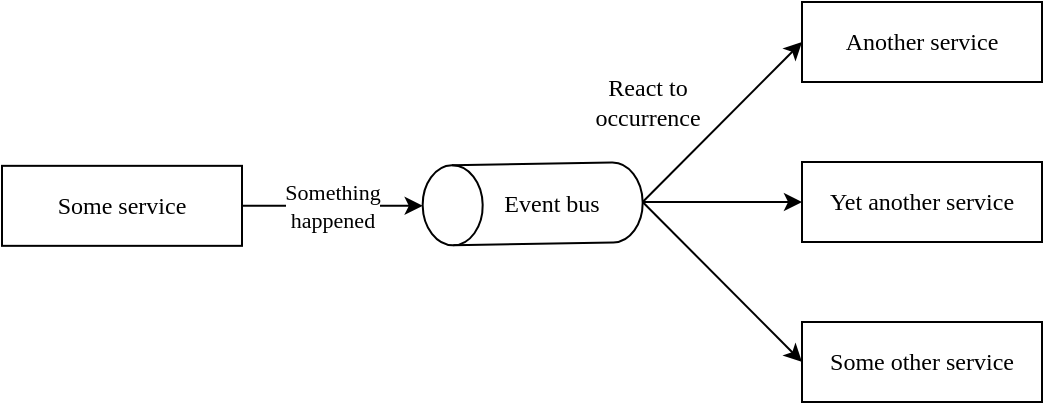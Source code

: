 <mxfile version="14.5.1" type="device"><diagram id="cw9J7ctOfvJf6NX1QQtD" name="Page-1"><mxGraphModel dx="621" dy="461" grid="1" gridSize="10" guides="1" tooltips="1" connect="1" arrows="1" fold="1" page="1" pageScale="1" pageWidth="1169" pageHeight="827" math="0" shadow="0"><root><mxCell id="0"/><mxCell id="1" parent="0"/><mxCell id="_vH5NT251KTH2T9rXG2l-1" value="Some service" style="rounded=0;whiteSpace=wrap;html=1;fontFamily=Ubuntu;" parent="1" vertex="1"><mxGeometry x="80" y="321.92" width="120" height="40" as="geometry"/></mxCell><mxCell id="_vH5NT251KTH2T9rXG2l-2" value="Yet another service" style="rounded=0;whiteSpace=wrap;html=1;fontFamily=Ubuntu;" parent="1" vertex="1"><mxGeometry x="480" y="320" width="120" height="40" as="geometry"/></mxCell><mxCell id="_vH5NT251KTH2T9rXG2l-3" value="Another service" style="rounded=0;whiteSpace=wrap;html=1;fontFamily=Ubuntu;" parent="1" vertex="1"><mxGeometry x="480" y="240" width="120" height="40" as="geometry"/></mxCell><mxCell id="_vH5NT251KTH2T9rXG2l-4" value="Some other service" style="rounded=0;whiteSpace=wrap;html=1;fontFamily=Ubuntu;" parent="1" vertex="1"><mxGeometry x="480" y="400" width="120" height="40" as="geometry"/></mxCell><mxCell id="UCJmOMxIgOO5fcuswyaL-3" value="" style="group;fontFamily=Ubuntu;" vertex="1" connectable="0" parent="1"><mxGeometry x="289.999" y="320.003" width="110.681" height="41.914" as="geometry"/></mxCell><mxCell id="UCJmOMxIgOO5fcuswyaL-1" value="" style="shape=cylinder3;whiteSpace=wrap;html=1;boundedLbl=1;backgroundOutline=1;size=15;rotation=-91;fontFamily=Ubuntu;" vertex="1" parent="UCJmOMxIgOO5fcuswyaL-3"><mxGeometry x="35.341" y="-34.043" width="40" height="110" as="geometry"/></mxCell><mxCell id="UCJmOMxIgOO5fcuswyaL-2" value="Event bus" style="text;html=1;strokeColor=none;fillColor=none;align=center;verticalAlign=middle;whiteSpace=wrap;rounded=0;fontFamily=Ubuntu;" vertex="1" parent="UCJmOMxIgOO5fcuswyaL-3"><mxGeometry x="35.341" y="10.957" width="60" height="20" as="geometry"/></mxCell><mxCell id="UCJmOMxIgOO5fcuswyaL-5" value="Something&lt;br&gt;happened" style="endArrow=classic;html=1;exitX=1;exitY=0.5;exitDx=0;exitDy=0;entryX=0.5;entryY=0;entryDx=0;entryDy=0;entryPerimeter=0;fontFamily=Ubuntu;" edge="1" parent="1" source="_vH5NT251KTH2T9rXG2l-1" target="UCJmOMxIgOO5fcuswyaL-1"><mxGeometry width="50" height="50" relative="1" as="geometry"><mxPoint x="250" y="490" as="sourcePoint"/><mxPoint x="300" y="440" as="targetPoint"/></mxGeometry></mxCell><mxCell id="UCJmOMxIgOO5fcuswyaL-6" value="" style="endArrow=classic;html=1;exitX=0.5;exitY=1;exitDx=0;exitDy=0;exitPerimeter=0;entryX=0;entryY=0.5;entryDx=0;entryDy=0;fontFamily=Ubuntu;" edge="1" parent="1" source="UCJmOMxIgOO5fcuswyaL-1" target="_vH5NT251KTH2T9rXG2l-3"><mxGeometry width="50" height="50" relative="1" as="geometry"><mxPoint x="310" y="470" as="sourcePoint"/><mxPoint x="360" y="420" as="targetPoint"/></mxGeometry></mxCell><mxCell id="UCJmOMxIgOO5fcuswyaL-7" value="" style="endArrow=classic;html=1;exitX=0.5;exitY=1;exitDx=0;exitDy=0;exitPerimeter=0;entryX=0;entryY=0.5;entryDx=0;entryDy=0;fontFamily=Ubuntu;" edge="1" parent="1" source="UCJmOMxIgOO5fcuswyaL-1" target="_vH5NT251KTH2T9rXG2l-2"><mxGeometry width="50" height="50" relative="1" as="geometry"><mxPoint x="340" y="470" as="sourcePoint"/><mxPoint x="390" y="420" as="targetPoint"/></mxGeometry></mxCell><mxCell id="UCJmOMxIgOO5fcuswyaL-8" value="" style="endArrow=classic;html=1;exitX=0.5;exitY=1;exitDx=0;exitDy=0;exitPerimeter=0;entryX=0;entryY=0.5;entryDx=0;entryDy=0;fontFamily=Ubuntu;" edge="1" parent="1" source="UCJmOMxIgOO5fcuswyaL-1" target="_vH5NT251KTH2T9rXG2l-4"><mxGeometry width="50" height="50" relative="1" as="geometry"><mxPoint x="430" y="480" as="sourcePoint"/><mxPoint x="480" y="430" as="targetPoint"/></mxGeometry></mxCell><mxCell id="UCJmOMxIgOO5fcuswyaL-9" value="React to occurrence" style="text;html=1;strokeColor=none;fillColor=none;align=center;verticalAlign=middle;whiteSpace=wrap;rounded=0;fontFamily=Ubuntu;" vertex="1" parent="1"><mxGeometry x="373" y="280" width="60" height="20" as="geometry"/></mxCell></root></mxGraphModel></diagram></mxfile>